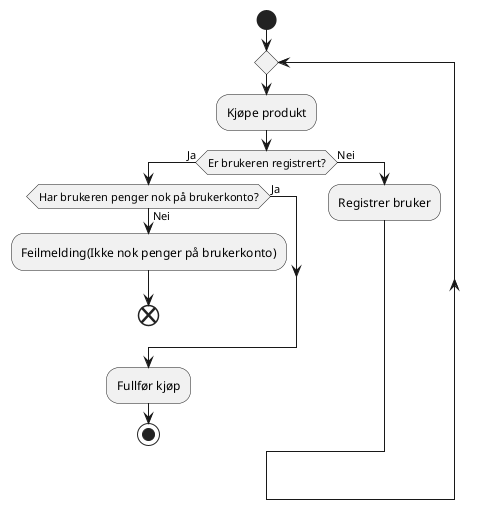@startuml
start
repeat

:Kjøpe produkt;
if (Er brukeren registrert?) then (Ja)
    if (Har brukeren penger nok på brukerkonto?) then (Ja)

    else (Nei)
        :Feilmelding(Ikke nok penger på brukerkonto);
    end

endif
:Fullfør kjøp;
stop

else (Nei)
    :Registrer bruker;

@enduml

